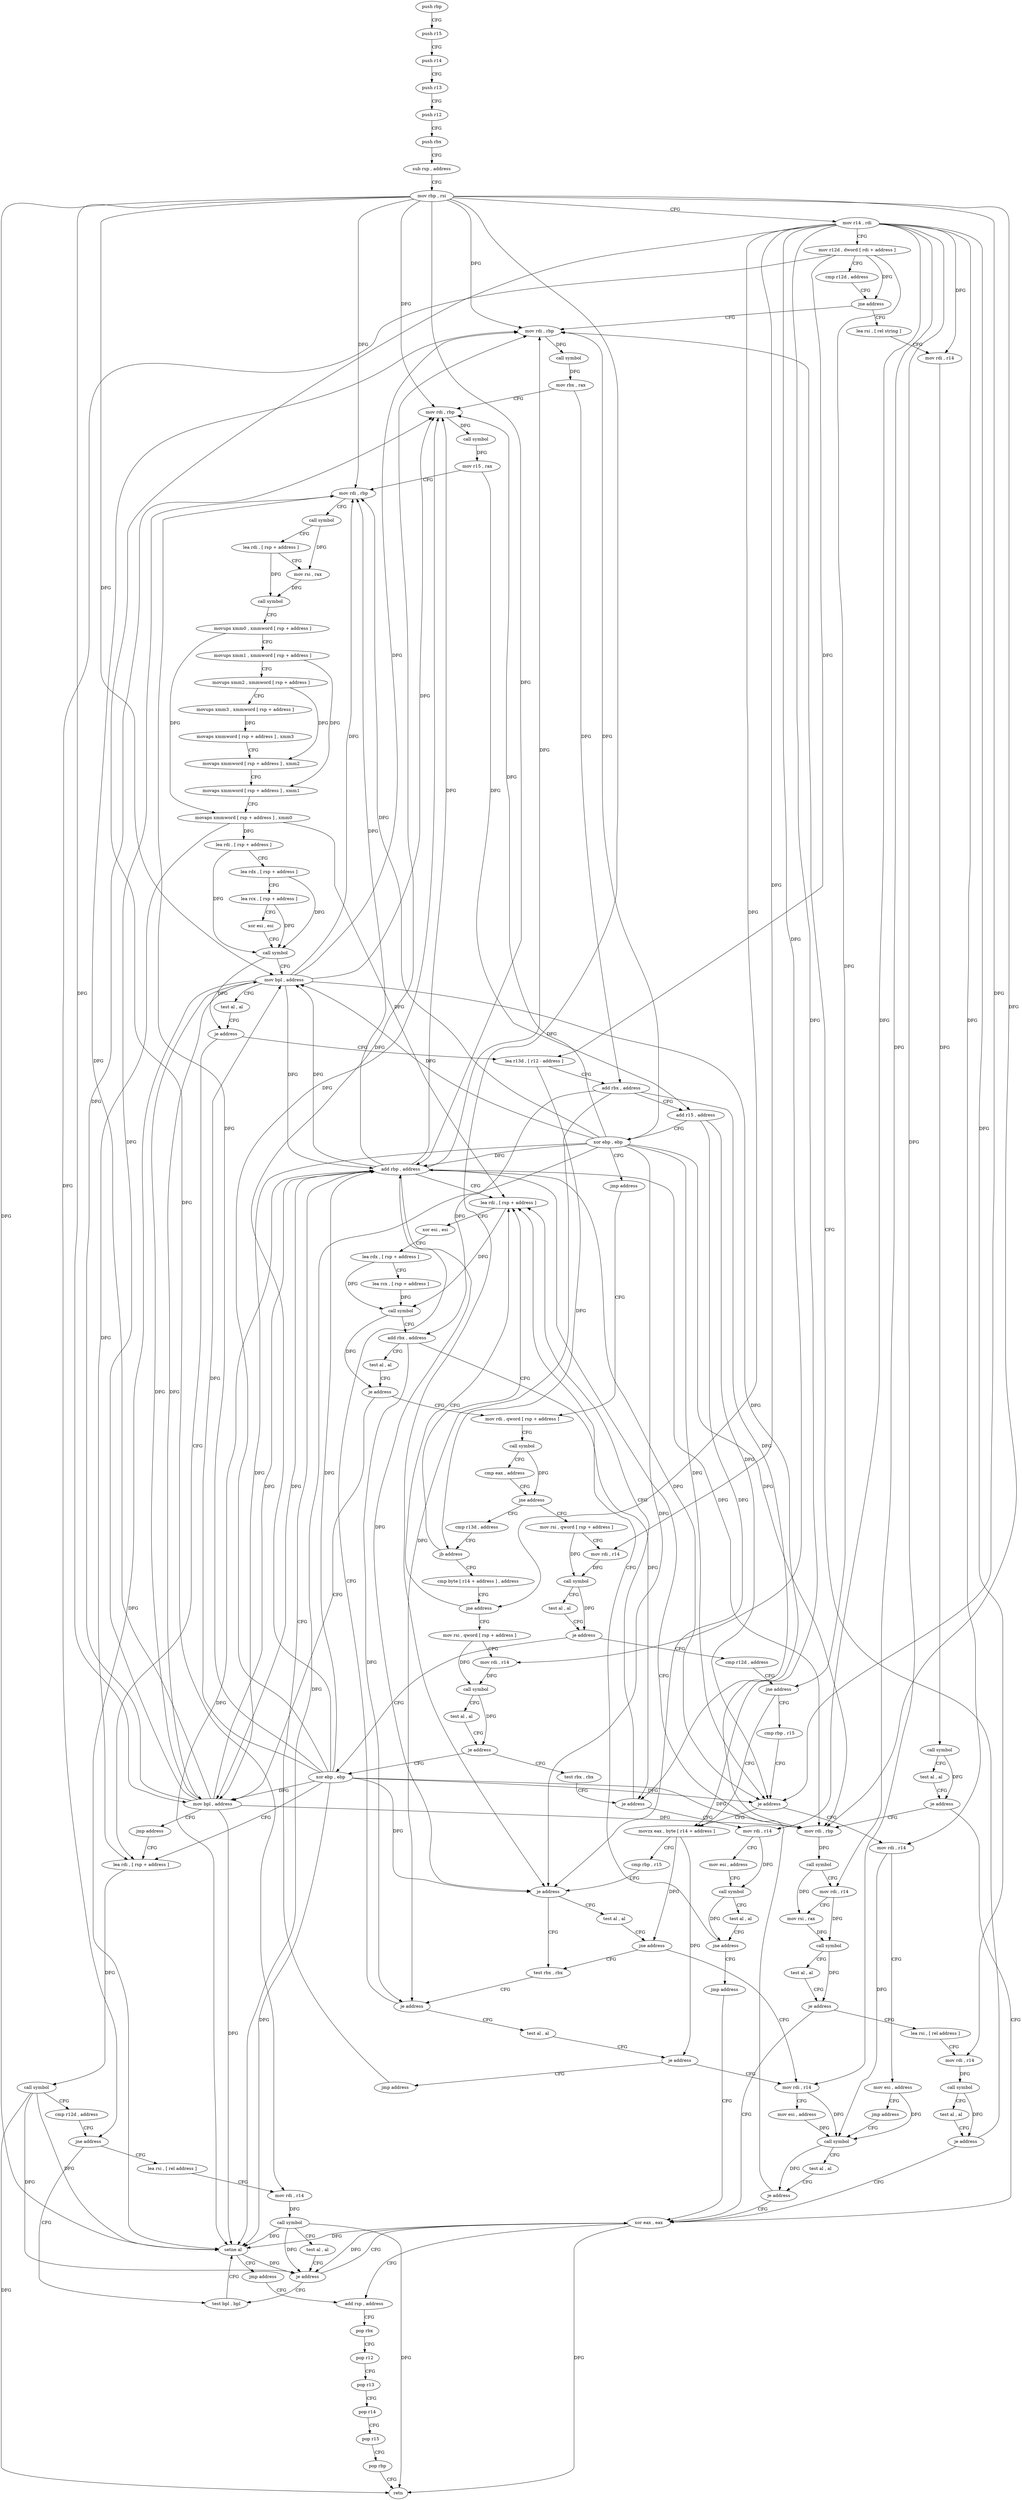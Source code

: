 digraph "func" {
"104800" [label = "push rbp" ]
"104801" [label = "push r15" ]
"104803" [label = "push r14" ]
"104805" [label = "push r13" ]
"104807" [label = "push r12" ]
"104809" [label = "push rbx" ]
"104810" [label = "sub rsp , address" ]
"104817" [label = "mov rbp , rsi" ]
"104820" [label = "mov r14 , rdi" ]
"104823" [label = "mov r12d , dword [ rdi + address ]" ]
"104827" [label = "cmp r12d , address" ]
"104831" [label = "jne address" ]
"104906" [label = "mov rdi , rbp" ]
"104833" [label = "lea rsi , [ rel string ]" ]
"104909" [label = "call symbol" ]
"104914" [label = "mov rbx , rax" ]
"104917" [label = "mov rdi , rbp" ]
"104920" [label = "call symbol" ]
"104925" [label = "mov r15 , rax" ]
"104928" [label = "mov rdi , rbp" ]
"104931" [label = "call symbol" ]
"104936" [label = "lea rdi , [ rsp + address ]" ]
"104941" [label = "mov rsi , rax" ]
"104944" [label = "call symbol" ]
"104949" [label = "movups xmm0 , xmmword [ rsp + address ]" ]
"104954" [label = "movups xmm1 , xmmword [ rsp + address ]" ]
"104959" [label = "movups xmm2 , xmmword [ rsp + address ]" ]
"104964" [label = "movups xmm3 , xmmword [ rsp + address ]" ]
"104969" [label = "movaps xmmword [ rsp + address ] , xmm3" ]
"104977" [label = "movaps xmmword [ rsp + address ] , xmm2" ]
"104982" [label = "movaps xmmword [ rsp + address ] , xmm1" ]
"104987" [label = "movaps xmmword [ rsp + address ] , xmm0" ]
"104992" [label = "lea rdi , [ rsp + address ]" ]
"104997" [label = "lea rdx , [ rsp + address ]" ]
"105002" [label = "lea rcx , [ rsp + address ]" ]
"105007" [label = "xor esi , esi" ]
"105009" [label = "call symbol" ]
"105014" [label = "mov bpl , address" ]
"105017" [label = "test al , al" ]
"105019" [label = "je address" ]
"105279" [label = "lea rdi , [ rsp + address ]" ]
"105025" [label = "lea r13d , [ r12 - address ]" ]
"104840" [label = "mov rdi , r14" ]
"104843" [label = "call symbol" ]
"104848" [label = "test al , al" ]
"104850" [label = "je address" ]
"105322" [label = "xor eax , eax" ]
"104856" [label = "mov rdi , rbp" ]
"105284" [label = "call symbol" ]
"105289" [label = "cmp r12d , address" ]
"105293" [label = "jne address" ]
"105314" [label = "test bpl , bpl" ]
"105295" [label = "lea rsi , [ rel address ]" ]
"105030" [label = "add rbx , address" ]
"105034" [label = "add r15 , address" ]
"105038" [label = "xor ebp , ebp" ]
"105040" [label = "jmp address" ]
"105101" [label = "mov rdi , qword [ rsp + address ]" ]
"105324" [label = "add rsp , address" ]
"104859" [label = "call symbol" ]
"104864" [label = "mov rdi , r14" ]
"104867" [label = "mov rsi , rax" ]
"104870" [label = "call symbol" ]
"104875" [label = "test al , al" ]
"104877" [label = "je address" ]
"104883" [label = "lea rsi , [ rel address ]" ]
"105317" [label = "setne al" ]
"105320" [label = "jmp address" ]
"105302" [label = "mov rdi , r14" ]
"105305" [label = "call symbol" ]
"105310" [label = "test al , al" ]
"105312" [label = "je address" ]
"105106" [label = "call symbol" ]
"105111" [label = "cmp eax , address" ]
"105114" [label = "jne address" ]
"105168" [label = "cmp r13d , address" ]
"105116" [label = "mov rsi , qword [ rsp + address ]" ]
"104890" [label = "mov rdi , r14" ]
"104893" [label = "call symbol" ]
"104898" [label = "test al , al" ]
"104900" [label = "je address" ]
"105331" [label = "pop rbx" ]
"105332" [label = "pop r12" ]
"105334" [label = "pop r13" ]
"105336" [label = "pop r14" ]
"105338" [label = "pop r15" ]
"105340" [label = "pop rbp" ]
"105341" [label = "retn" ]
"105172" [label = "jb address" ]
"105067" [label = "lea rdi , [ rsp + address ]" ]
"105174" [label = "cmp byte [ r14 + address ] , address" ]
"105121" [label = "mov rdi , r14" ]
"105124" [label = "call symbol" ]
"105129" [label = "test al , al" ]
"105131" [label = "je address" ]
"105277" [label = "xor ebp , ebp" ]
"105137" [label = "cmp r12d , address" ]
"105072" [label = "xor esi , esi" ]
"105074" [label = "lea rdx , [ rsp + address ]" ]
"105079" [label = "lea rcx , [ rsp + address ]" ]
"105084" [label = "call symbol" ]
"105089" [label = "add rbx , address" ]
"105093" [label = "test al , al" ]
"105095" [label = "je address" ]
"105272" [label = "mov bpl , address" ]
"105179" [label = "jne address" ]
"105181" [label = "mov rsi , qword [ rsp + address ]" ]
"105141" [label = "jne address" ]
"105232" [label = "movzx eax , byte [ r14 + address ]" ]
"105143" [label = "cmp rbp , r15" ]
"105275" [label = "jmp address" ]
"105186" [label = "mov rdi , r14" ]
"105189" [label = "call symbol" ]
"105194" [label = "test al , al" ]
"105196" [label = "je address" ]
"105198" [label = "test rbx , rbx" ]
"105237" [label = "cmp rbp , r15" ]
"105240" [label = "je address" ]
"105250" [label = "test rbx , rbx" ]
"105242" [label = "test al , al" ]
"105146" [label = "je address" ]
"105148" [label = "mov rdi , r14" ]
"105201" [label = "je address" ]
"105207" [label = "mov rdi , r14" ]
"105253" [label = "je address" ]
"105063" [label = "add rbp , address" ]
"105259" [label = "test al , al" ]
"105244" [label = "jne address" ]
"105042" [label = "mov rdi , r14" ]
"105151" [label = "mov esi , address" ]
"105156" [label = "jmp address" ]
"105050" [label = "call symbol" ]
"105210" [label = "mov esi , address" ]
"105215" [label = "call symbol" ]
"105220" [label = "test al , al" ]
"105222" [label = "jne address" ]
"105228" [label = "jmp address" ]
"105261" [label = "je address" ]
"105267" [label = "jmp address" ]
"105045" [label = "mov esi , address" ]
"105055" [label = "test al , al" ]
"105057" [label = "je address" ]
"104800" -> "104801" [ label = "CFG" ]
"104801" -> "104803" [ label = "CFG" ]
"104803" -> "104805" [ label = "CFG" ]
"104805" -> "104807" [ label = "CFG" ]
"104807" -> "104809" [ label = "CFG" ]
"104809" -> "104810" [ label = "CFG" ]
"104810" -> "104817" [ label = "CFG" ]
"104817" -> "104820" [ label = "CFG" ]
"104817" -> "104906" [ label = "DFG" ]
"104817" -> "104917" [ label = "DFG" ]
"104817" -> "104928" [ label = "DFG" ]
"104817" -> "105014" [ label = "DFG" ]
"104817" -> "104856" [ label = "DFG" ]
"104817" -> "105317" [ label = "DFG" ]
"104817" -> "105272" [ label = "DFG" ]
"104817" -> "105240" [ label = "DFG" ]
"104817" -> "105146" [ label = "DFG" ]
"104817" -> "105063" [ label = "DFG" ]
"104820" -> "104823" [ label = "CFG" ]
"104820" -> "104840" [ label = "DFG" ]
"104820" -> "104864" [ label = "DFG" ]
"104820" -> "105302" [ label = "DFG" ]
"104820" -> "104890" [ label = "DFG" ]
"104820" -> "105121" [ label = "DFG" ]
"104820" -> "105179" [ label = "DFG" ]
"104820" -> "105186" [ label = "DFG" ]
"104820" -> "105232" [ label = "DFG" ]
"104820" -> "105148" [ label = "DFG" ]
"104820" -> "105207" [ label = "DFG" ]
"104820" -> "105042" [ label = "DFG" ]
"104823" -> "104827" [ label = "CFG" ]
"104823" -> "104831" [ label = "DFG" ]
"104823" -> "105293" [ label = "DFG" ]
"104823" -> "105025" [ label = "DFG" ]
"104823" -> "105141" [ label = "DFG" ]
"104827" -> "104831" [ label = "CFG" ]
"104831" -> "104906" [ label = "CFG" ]
"104831" -> "104833" [ label = "CFG" ]
"104906" -> "104909" [ label = "DFG" ]
"104833" -> "104840" [ label = "CFG" ]
"104909" -> "104914" [ label = "DFG" ]
"104914" -> "104917" [ label = "CFG" ]
"104914" -> "105030" [ label = "DFG" ]
"104917" -> "104920" [ label = "DFG" ]
"104920" -> "104925" [ label = "DFG" ]
"104925" -> "104928" [ label = "CFG" ]
"104925" -> "105034" [ label = "DFG" ]
"104928" -> "104931" [ label = "CFG" ]
"104931" -> "104936" [ label = "CFG" ]
"104931" -> "104941" [ label = "DFG" ]
"104936" -> "104941" [ label = "CFG" ]
"104936" -> "104944" [ label = "DFG" ]
"104941" -> "104944" [ label = "DFG" ]
"104944" -> "104949" [ label = "CFG" ]
"104949" -> "104954" [ label = "CFG" ]
"104949" -> "104987" [ label = "DFG" ]
"104954" -> "104959" [ label = "CFG" ]
"104954" -> "104982" [ label = "DFG" ]
"104959" -> "104964" [ label = "CFG" ]
"104959" -> "104977" [ label = "DFG" ]
"104964" -> "104969" [ label = "DFG" ]
"104969" -> "104977" [ label = "CFG" ]
"104977" -> "104982" [ label = "CFG" ]
"104982" -> "104987" [ label = "CFG" ]
"104987" -> "104992" [ label = "DFG" ]
"104987" -> "105279" [ label = "DFG" ]
"104987" -> "105067" [ label = "DFG" ]
"104992" -> "104997" [ label = "CFG" ]
"104992" -> "105009" [ label = "DFG" ]
"104997" -> "105002" [ label = "CFG" ]
"104997" -> "105009" [ label = "DFG" ]
"105002" -> "105007" [ label = "CFG" ]
"105002" -> "105009" [ label = "DFG" ]
"105007" -> "105009" [ label = "CFG" ]
"105009" -> "105014" [ label = "CFG" ]
"105009" -> "105019" [ label = "DFG" ]
"105014" -> "105017" [ label = "CFG" ]
"105014" -> "104906" [ label = "DFG" ]
"105014" -> "104917" [ label = "DFG" ]
"105014" -> "104928" [ label = "DFG" ]
"105014" -> "104856" [ label = "DFG" ]
"105014" -> "105317" [ label = "DFG" ]
"105014" -> "105272" [ label = "DFG" ]
"105014" -> "105063" [ label = "DFG" ]
"105017" -> "105019" [ label = "CFG" ]
"105019" -> "105279" [ label = "CFG" ]
"105019" -> "105025" [ label = "CFG" ]
"105279" -> "105284" [ label = "DFG" ]
"105025" -> "105030" [ label = "CFG" ]
"105025" -> "105172" [ label = "DFG" ]
"104840" -> "104843" [ label = "DFG" ]
"104843" -> "104848" [ label = "CFG" ]
"104843" -> "104850" [ label = "DFG" ]
"104848" -> "104850" [ label = "CFG" ]
"104850" -> "105322" [ label = "CFG" ]
"104850" -> "104856" [ label = "CFG" ]
"105322" -> "105324" [ label = "CFG" ]
"105322" -> "105317" [ label = "DFG" ]
"105322" -> "105312" [ label = "DFG" ]
"105322" -> "105341" [ label = "DFG" ]
"104856" -> "104859" [ label = "DFG" ]
"105284" -> "105289" [ label = "CFG" ]
"105284" -> "105317" [ label = "DFG" ]
"105284" -> "105312" [ label = "DFG" ]
"105284" -> "105341" [ label = "DFG" ]
"105289" -> "105293" [ label = "CFG" ]
"105293" -> "105314" [ label = "CFG" ]
"105293" -> "105295" [ label = "CFG" ]
"105314" -> "105317" [ label = "CFG" ]
"105295" -> "105302" [ label = "CFG" ]
"105030" -> "105034" [ label = "CFG" ]
"105030" -> "105089" [ label = "DFG" ]
"105030" -> "105201" [ label = "DFG" ]
"105030" -> "105253" [ label = "DFG" ]
"105034" -> "105038" [ label = "CFG" ]
"105034" -> "105240" [ label = "DFG" ]
"105034" -> "105146" [ label = "DFG" ]
"105038" -> "105040" [ label = "CFG" ]
"105038" -> "104906" [ label = "DFG" ]
"105038" -> "104917" [ label = "DFG" ]
"105038" -> "104928" [ label = "DFG" ]
"105038" -> "105014" [ label = "DFG" ]
"105038" -> "104856" [ label = "DFG" ]
"105038" -> "105317" [ label = "DFG" ]
"105038" -> "105272" [ label = "DFG" ]
"105038" -> "105240" [ label = "DFG" ]
"105038" -> "105146" [ label = "DFG" ]
"105038" -> "105063" [ label = "DFG" ]
"105040" -> "105101" [ label = "CFG" ]
"105101" -> "105106" [ label = "CFG" ]
"105324" -> "105331" [ label = "CFG" ]
"104859" -> "104864" [ label = "CFG" ]
"104859" -> "104867" [ label = "DFG" ]
"104864" -> "104867" [ label = "CFG" ]
"104864" -> "104870" [ label = "DFG" ]
"104867" -> "104870" [ label = "DFG" ]
"104870" -> "104875" [ label = "CFG" ]
"104870" -> "104877" [ label = "DFG" ]
"104875" -> "104877" [ label = "CFG" ]
"104877" -> "105322" [ label = "CFG" ]
"104877" -> "104883" [ label = "CFG" ]
"104883" -> "104890" [ label = "CFG" ]
"105317" -> "105320" [ label = "CFG" ]
"105317" -> "105312" [ label = "DFG" ]
"105320" -> "105324" [ label = "CFG" ]
"105302" -> "105305" [ label = "DFG" ]
"105305" -> "105310" [ label = "CFG" ]
"105305" -> "105317" [ label = "DFG" ]
"105305" -> "105312" [ label = "DFG" ]
"105305" -> "105341" [ label = "DFG" ]
"105310" -> "105312" [ label = "CFG" ]
"105312" -> "105322" [ label = "CFG" ]
"105312" -> "105314" [ label = "CFG" ]
"105106" -> "105111" [ label = "CFG" ]
"105106" -> "105114" [ label = "DFG" ]
"105111" -> "105114" [ label = "CFG" ]
"105114" -> "105168" [ label = "CFG" ]
"105114" -> "105116" [ label = "CFG" ]
"105168" -> "105172" [ label = "CFG" ]
"105116" -> "105121" [ label = "CFG" ]
"105116" -> "105124" [ label = "DFG" ]
"104890" -> "104893" [ label = "DFG" ]
"104893" -> "104898" [ label = "CFG" ]
"104893" -> "104900" [ label = "DFG" ]
"104898" -> "104900" [ label = "CFG" ]
"104900" -> "105322" [ label = "CFG" ]
"104900" -> "104906" [ label = "CFG" ]
"105331" -> "105332" [ label = "CFG" ]
"105332" -> "105334" [ label = "CFG" ]
"105334" -> "105336" [ label = "CFG" ]
"105336" -> "105338" [ label = "CFG" ]
"105338" -> "105340" [ label = "CFG" ]
"105340" -> "105341" [ label = "CFG" ]
"105172" -> "105067" [ label = "CFG" ]
"105172" -> "105174" [ label = "CFG" ]
"105067" -> "105072" [ label = "CFG" ]
"105067" -> "105084" [ label = "DFG" ]
"105174" -> "105179" [ label = "CFG" ]
"105121" -> "105124" [ label = "DFG" ]
"105124" -> "105129" [ label = "CFG" ]
"105124" -> "105131" [ label = "DFG" ]
"105129" -> "105131" [ label = "CFG" ]
"105131" -> "105277" [ label = "CFG" ]
"105131" -> "105137" [ label = "CFG" ]
"105277" -> "105279" [ label = "CFG" ]
"105277" -> "104906" [ label = "DFG" ]
"105277" -> "104917" [ label = "DFG" ]
"105277" -> "104928" [ label = "DFG" ]
"105277" -> "105014" [ label = "DFG" ]
"105277" -> "104856" [ label = "DFG" ]
"105277" -> "105317" [ label = "DFG" ]
"105277" -> "105272" [ label = "DFG" ]
"105277" -> "105240" [ label = "DFG" ]
"105277" -> "105146" [ label = "DFG" ]
"105277" -> "105063" [ label = "DFG" ]
"105137" -> "105141" [ label = "CFG" ]
"105072" -> "105074" [ label = "CFG" ]
"105074" -> "105079" [ label = "CFG" ]
"105074" -> "105084" [ label = "DFG" ]
"105079" -> "105084" [ label = "DFG" ]
"105084" -> "105089" [ label = "CFG" ]
"105084" -> "105095" [ label = "DFG" ]
"105089" -> "105093" [ label = "CFG" ]
"105089" -> "105201" [ label = "DFG" ]
"105089" -> "105253" [ label = "DFG" ]
"105093" -> "105095" [ label = "CFG" ]
"105095" -> "105272" [ label = "CFG" ]
"105095" -> "105101" [ label = "CFG" ]
"105272" -> "105275" [ label = "CFG" ]
"105272" -> "104906" [ label = "DFG" ]
"105272" -> "104917" [ label = "DFG" ]
"105272" -> "104928" [ label = "DFG" ]
"105272" -> "105014" [ label = "DFG" ]
"105272" -> "104856" [ label = "DFG" ]
"105272" -> "105317" [ label = "DFG" ]
"105272" -> "105063" [ label = "DFG" ]
"105179" -> "105067" [ label = "CFG" ]
"105179" -> "105181" [ label = "CFG" ]
"105181" -> "105186" [ label = "CFG" ]
"105181" -> "105189" [ label = "DFG" ]
"105141" -> "105232" [ label = "CFG" ]
"105141" -> "105143" [ label = "CFG" ]
"105232" -> "105237" [ label = "CFG" ]
"105232" -> "105244" [ label = "DFG" ]
"105232" -> "105261" [ label = "DFG" ]
"105143" -> "105146" [ label = "CFG" ]
"105275" -> "105279" [ label = "CFG" ]
"105186" -> "105189" [ label = "DFG" ]
"105189" -> "105194" [ label = "CFG" ]
"105189" -> "105196" [ label = "DFG" ]
"105194" -> "105196" [ label = "CFG" ]
"105196" -> "105277" [ label = "CFG" ]
"105196" -> "105198" [ label = "CFG" ]
"105198" -> "105201" [ label = "CFG" ]
"105237" -> "105240" [ label = "CFG" ]
"105240" -> "105250" [ label = "CFG" ]
"105240" -> "105242" [ label = "CFG" ]
"105250" -> "105253" [ label = "CFG" ]
"105242" -> "105244" [ label = "CFG" ]
"105146" -> "105232" [ label = "CFG" ]
"105146" -> "105148" [ label = "CFG" ]
"105148" -> "105151" [ label = "CFG" ]
"105148" -> "105050" [ label = "DFG" ]
"105201" -> "105067" [ label = "CFG" ]
"105201" -> "105207" [ label = "CFG" ]
"105207" -> "105210" [ label = "CFG" ]
"105207" -> "105215" [ label = "DFG" ]
"105253" -> "105063" [ label = "CFG" ]
"105253" -> "105259" [ label = "CFG" ]
"105063" -> "105067" [ label = "CFG" ]
"105063" -> "104906" [ label = "DFG" ]
"105063" -> "104917" [ label = "DFG" ]
"105063" -> "104928" [ label = "DFG" ]
"105063" -> "105014" [ label = "DFG" ]
"105063" -> "104856" [ label = "DFG" ]
"105063" -> "105317" [ label = "DFG" ]
"105063" -> "105272" [ label = "DFG" ]
"105063" -> "105240" [ label = "DFG" ]
"105063" -> "105146" [ label = "DFG" ]
"105259" -> "105261" [ label = "CFG" ]
"105244" -> "105042" [ label = "CFG" ]
"105244" -> "105250" [ label = "CFG" ]
"105042" -> "105045" [ label = "CFG" ]
"105042" -> "105050" [ label = "DFG" ]
"105151" -> "105156" [ label = "CFG" ]
"105151" -> "105050" [ label = "DFG" ]
"105156" -> "105050" [ label = "CFG" ]
"105050" -> "105055" [ label = "CFG" ]
"105050" -> "105057" [ label = "DFG" ]
"105210" -> "105215" [ label = "CFG" ]
"105215" -> "105220" [ label = "CFG" ]
"105215" -> "105222" [ label = "DFG" ]
"105220" -> "105222" [ label = "CFG" ]
"105222" -> "105067" [ label = "CFG" ]
"105222" -> "105228" [ label = "CFG" ]
"105228" -> "105322" [ label = "CFG" ]
"105261" -> "105042" [ label = "CFG" ]
"105261" -> "105267" [ label = "CFG" ]
"105267" -> "105063" [ label = "CFG" ]
"105045" -> "105050" [ label = "DFG" ]
"105055" -> "105057" [ label = "CFG" ]
"105057" -> "105322" [ label = "CFG" ]
"105057" -> "105063" [ label = "CFG" ]
}

